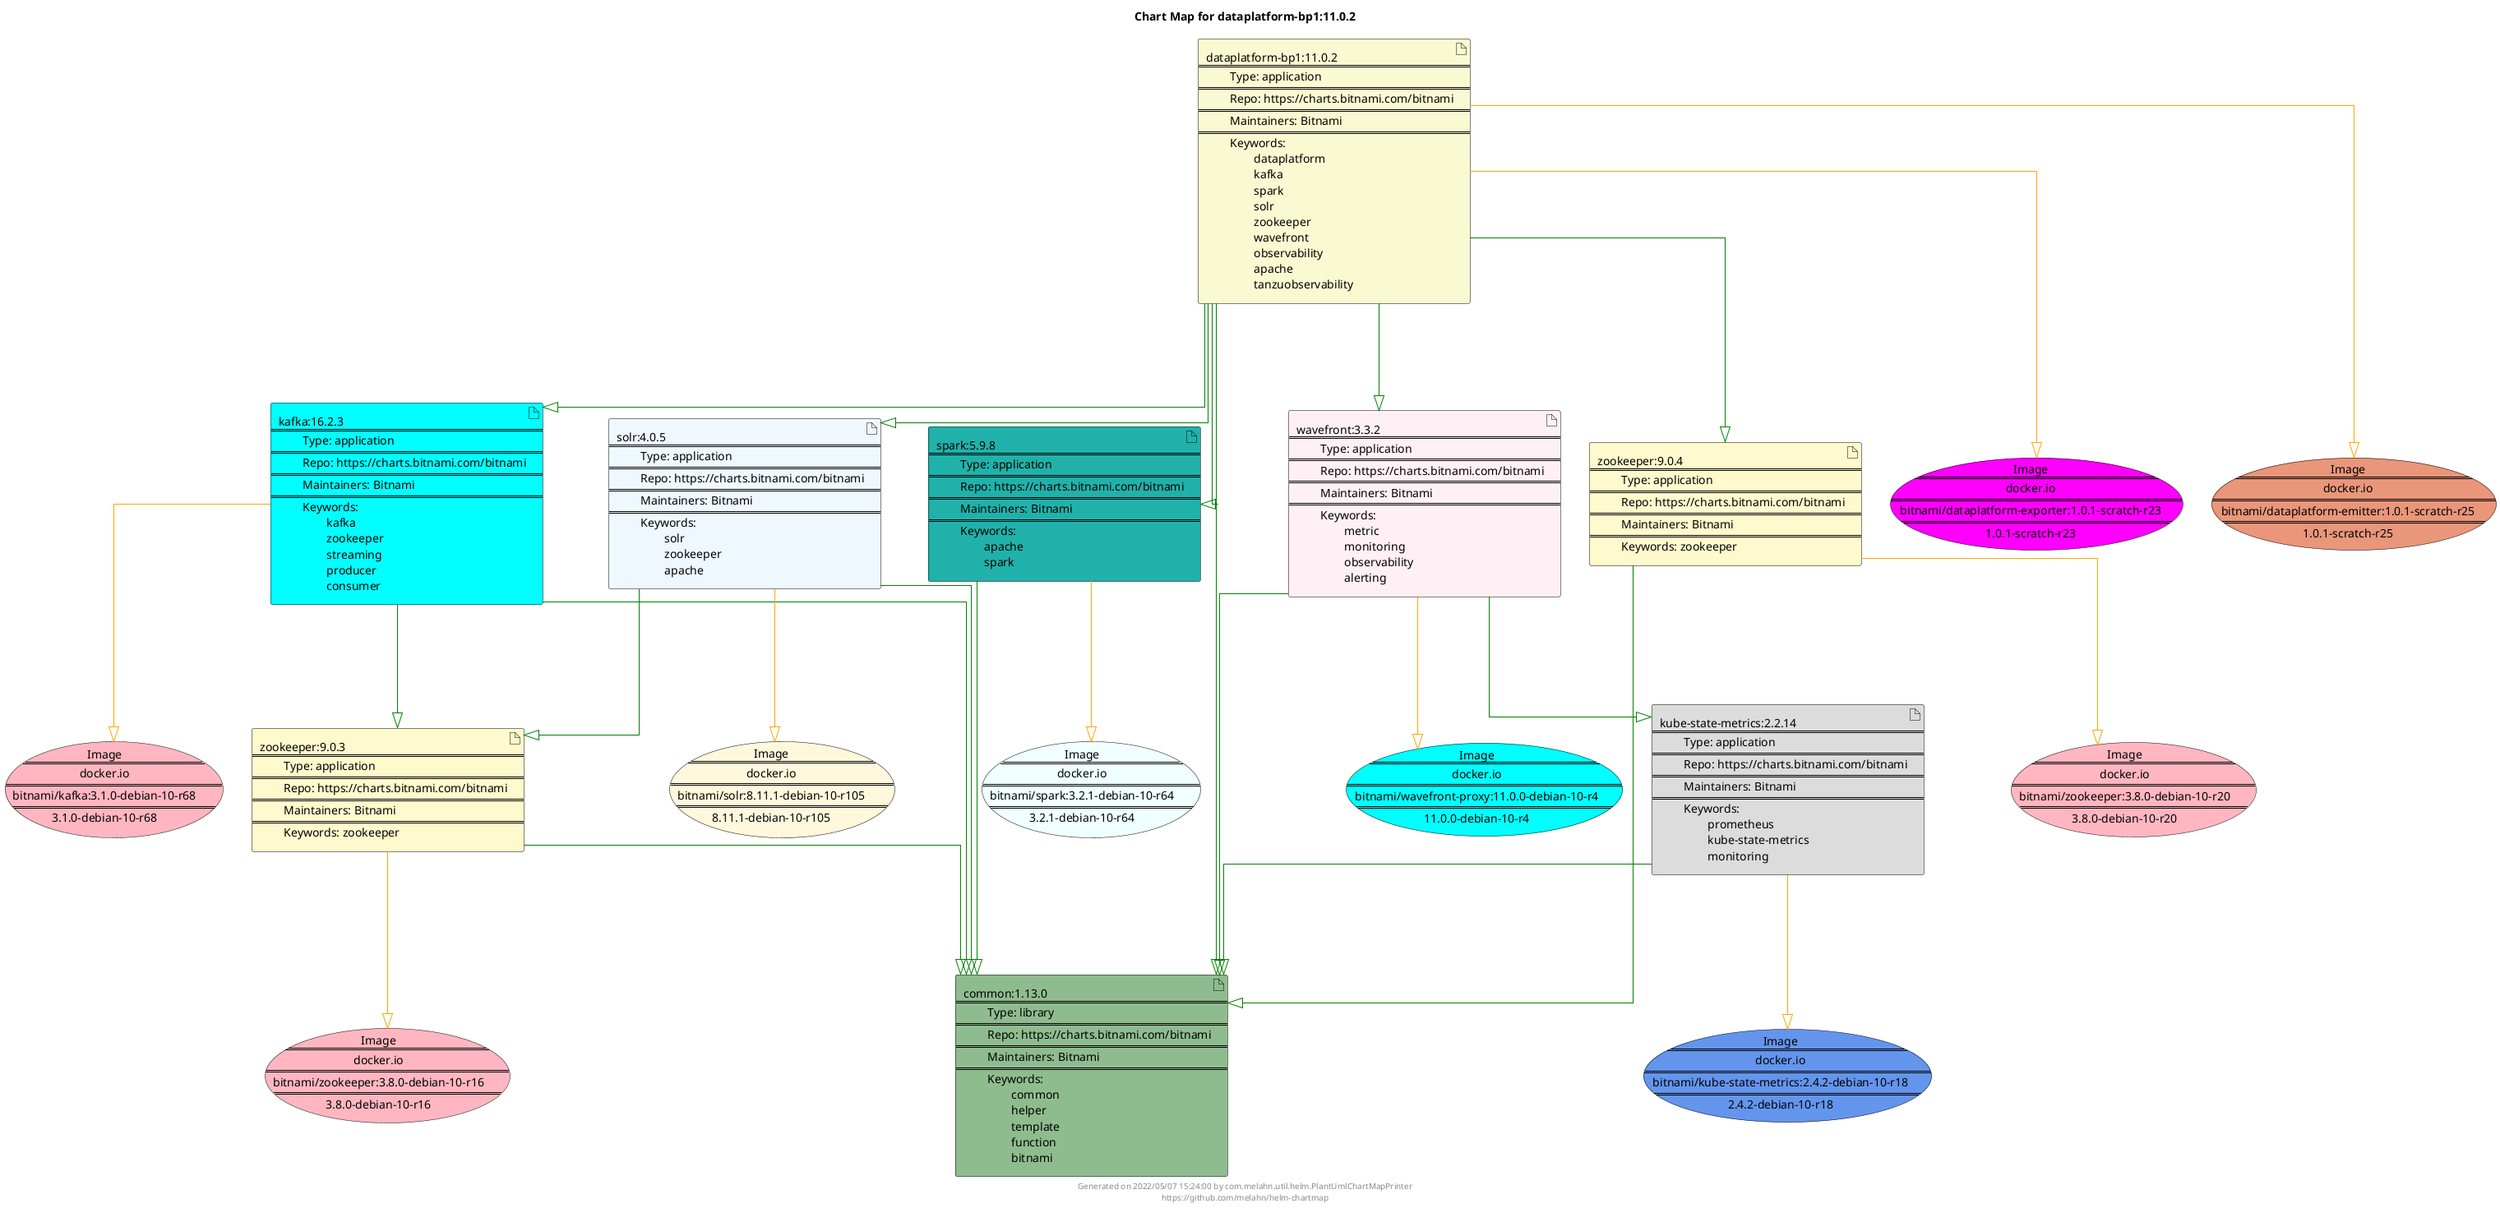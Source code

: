 @startuml
skinparam linetype ortho
skinparam backgroundColor white
skinparam usecaseBorderColor black
skinparam usecaseArrowColor LightSlateGray
skinparam artifactBorderColor black
skinparam artifactArrowColor LightSlateGray

title Chart Map for dataplatform-bp1:11.0.2

'There are 9 referenced Helm Charts
artifact "solr:4.0.5\n====\n\tType: application\n====\n\tRepo: https://charts.bitnami.com/bitnami\n====\n\tMaintainers: Bitnami\n====\n\tKeywords: \n\t\tsolr\n\t\tzookeeper\n\t\tapache" as solr_4_0_5 #AliceBlue
artifact "spark:5.9.8\n====\n\tType: application\n====\n\tRepo: https://charts.bitnami.com/bitnami\n====\n\tMaintainers: Bitnami\n====\n\tKeywords: \n\t\tapache\n\t\tspark" as spark_5_9_8 #LightSeaGreen
artifact "common:1.13.0\n====\n\tType: library\n====\n\tRepo: https://charts.bitnami.com/bitnami\n====\n\tMaintainers: Bitnami\n====\n\tKeywords: \n\t\tcommon\n\t\thelper\n\t\ttemplate\n\t\tfunction\n\t\tbitnami" as common_1_13_0 #DarkSeaGreen
artifact "kube-state-metrics:2.2.14\n====\n\tType: application\n====\n\tRepo: https://charts.bitnami.com/bitnami\n====\n\tMaintainers: Bitnami\n====\n\tKeywords: \n\t\tprometheus\n\t\tkube-state-metrics\n\t\tmonitoring" as kube_state_metrics_2_2_14 #Gainsboro
artifact "kafka:16.2.3\n====\n\tType: application\n====\n\tRepo: https://charts.bitnami.com/bitnami\n====\n\tMaintainers: Bitnami\n====\n\tKeywords: \n\t\tkafka\n\t\tzookeeper\n\t\tstreaming\n\t\tproducer\n\t\tconsumer" as kafka_16_2_3 #Aqua
artifact "dataplatform-bp1:11.0.2\n====\n\tType: application\n====\n\tRepo: https://charts.bitnami.com/bitnami\n====\n\tMaintainers: Bitnami\n====\n\tKeywords: \n\t\tdataplatform\n\t\tkafka\n\t\tspark\n\t\tsolr\n\t\tzookeeper\n\t\twavefront\n\t\tobservability\n\t\tapache\n\t\ttanzuobservability" as dataplatform_bp1_11_0_2 #LightGoldenRodYellow
artifact "zookeeper:9.0.3\n====\n\tType: application\n====\n\tRepo: https://charts.bitnami.com/bitnami\n====\n\tMaintainers: Bitnami\n====\n\tKeywords: zookeeper" as zookeeper_9_0_3 #LemonChiffon
artifact "wavefront:3.3.2\n====\n\tType: application\n====\n\tRepo: https://charts.bitnami.com/bitnami\n====\n\tMaintainers: Bitnami\n====\n\tKeywords: \n\t\tmetric\n\t\tmonitoring\n\t\tobservability\n\t\talerting" as wavefront_3_3_2 #LavenderBlush
artifact "zookeeper:9.0.4\n====\n\tType: application\n====\n\tRepo: https://charts.bitnami.com/bitnami\n====\n\tMaintainers: Bitnami\n====\n\tKeywords: zookeeper" as zookeeper_9_0_4 #LemonChiffon

'There are 9 referenced Docker Images
usecase "Image\n====\ndocker.io\n====\nbitnami/solr:8.11.1-debian-10-r105\n====\n8.11.1-debian-10-r105" as docker_io_bitnami_solr_8_11_1_debian_10_r105 #Cornsilk
usecase "Image\n====\ndocker.io\n====\nbitnami/zookeeper:3.8.0-debian-10-r20\n====\n3.8.0-debian-10-r20" as docker_io_bitnami_zookeeper_3_8_0_debian_10_r20 #LightPink
usecase "Image\n====\ndocker.io\n====\nbitnami/zookeeper:3.8.0-debian-10-r16\n====\n3.8.0-debian-10-r16" as docker_io_bitnami_zookeeper_3_8_0_debian_10_r16 #LightPink
usecase "Image\n====\ndocker.io\n====\nbitnami/spark:3.2.1-debian-10-r64\n====\n3.2.1-debian-10-r64" as docker_io_bitnami_spark_3_2_1_debian_10_r64 #Azure
usecase "Image\n====\ndocker.io\n====\nbitnami/kube-state-metrics:2.4.2-debian-10-r18\n====\n2.4.2-debian-10-r18" as docker_io_bitnami_kube_state_metrics_2_4_2_debian_10_r18 #CornflowerBlue
usecase "Image\n====\ndocker.io\n====\nbitnami/kafka:3.1.0-debian-10-r68\n====\n3.1.0-debian-10-r68" as docker_io_bitnami_kafka_3_1_0_debian_10_r68 #LightPink
usecase "Image\n====\ndocker.io\n====\nbitnami/wavefront-proxy:11.0.0-debian-10-r4\n====\n11.0.0-debian-10-r4" as docker_io_bitnami_wavefront_proxy_11_0_0_debian_10_r4 #Cyan
usecase "Image\n====\ndocker.io\n====\nbitnami/dataplatform-exporter:1.0.1-scratch-r23\n====\n1.0.1-scratch-r23" as docker_io_bitnami_dataplatform_exporter_1_0_1_scratch_r23 #Fuchsia
usecase "Image\n====\ndocker.io\n====\nbitnami/dataplatform-emitter:1.0.1-scratch-r25\n====\n1.0.1-scratch-r25" as docker_io_bitnami_dataplatform_emitter_1_0_1_scratch_r25 #DarkSalmon

'Chart Dependencies
dataplatform_bp1_11_0_2--[#green]-|>common_1_13_0
dataplatform_bp1_11_0_2--[#green]-|>solr_4_0_5
solr_4_0_5--[#green]-|>common_1_13_0
solr_4_0_5--[#green]-|>zookeeper_9_0_3
zookeeper_9_0_3--[#green]-|>common_1_13_0
dataplatform_bp1_11_0_2--[#green]-|>wavefront_3_3_2
wavefront_3_3_2--[#green]-|>common_1_13_0
wavefront_3_3_2--[#green]-|>kube_state_metrics_2_2_14
kube_state_metrics_2_2_14--[#green]-|>common_1_13_0
dataplatform_bp1_11_0_2--[#green]-|>kafka_16_2_3
kafka_16_2_3--[#green]-|>common_1_13_0
kafka_16_2_3--[#green]-|>zookeeper_9_0_3
dataplatform_bp1_11_0_2--[#green]-|>zookeeper_9_0_4
zookeeper_9_0_4--[#green]-|>common_1_13_0
dataplatform_bp1_11_0_2--[#green]-|>spark_5_9_8
spark_5_9_8--[#green]-|>common_1_13_0
solr_4_0_5--[#orange]-|>docker_io_bitnami_solr_8_11_1_debian_10_r105
spark_5_9_8--[#orange]-|>docker_io_bitnami_spark_3_2_1_debian_10_r64
kube_state_metrics_2_2_14--[#orange]-|>docker_io_bitnami_kube_state_metrics_2_4_2_debian_10_r18
kafka_16_2_3--[#orange]-|>docker_io_bitnami_kafka_3_1_0_debian_10_r68
dataplatform_bp1_11_0_2--[#orange]-|>docker_io_bitnami_dataplatform_emitter_1_0_1_scratch_r25
dataplatform_bp1_11_0_2--[#orange]-|>docker_io_bitnami_dataplatform_exporter_1_0_1_scratch_r23
zookeeper_9_0_3--[#orange]-|>docker_io_bitnami_zookeeper_3_8_0_debian_10_r16
wavefront_3_3_2--[#orange]-|>docker_io_bitnami_wavefront_proxy_11_0_0_debian_10_r4
zookeeper_9_0_4--[#orange]-|>docker_io_bitnami_zookeeper_3_8_0_debian_10_r20

center footer Generated on 2022/05/07 15:24:00 by com.melahn.util.helm.PlantUmlChartMapPrinter\nhttps://github.com/melahn/helm-chartmap
@enduml
